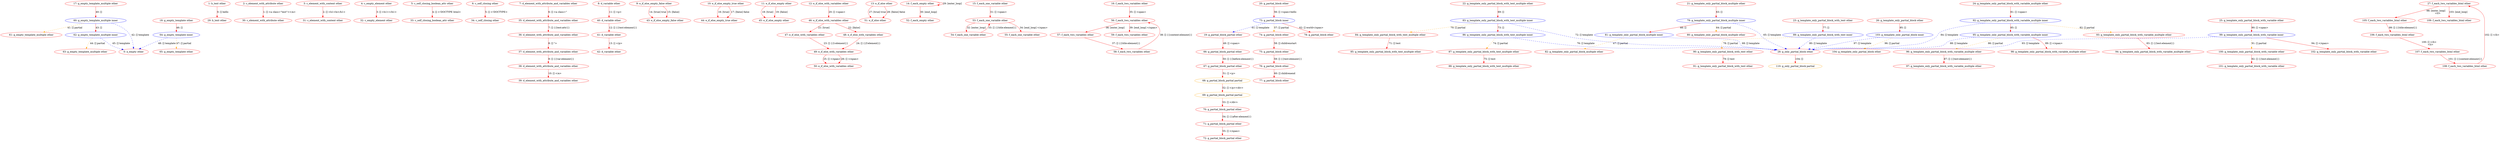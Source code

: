digraph {
    0 [ label = "0: a_empty other" color = red]
    1 [ label = "1: b_text other" color = red]
    2 [ label = "2: c_element_with_attribute other" color = red]
    3 [ label = "3: c_element_with_content other" color = red]
    4 [ label = "4: c_empty_element other" color = red]
    5 [ label = "5: c_self_closing_boolean_attr other" color = red]
    6 [ label = "6: c_self_closing other" color = red]
    7 [ label = "7: d_element_with_attribute_and_variables other" color = red]
    8 [ label = "8: d_variable other" color = red]
    9 [ label = "9: e_if_else_empty_false other" color = red]
    10 [ label = "10: e_if_else_empty_true other" color = red]
    11 [ label = "11: e_if_else_empty other" color = red]
    12 [ label = "12: e_if_else_with_variables other" color = red]
    13 [ label = "13: e_if_else other" color = red]
    14 [ label = "14: f_each_empty other" color = red]
    15 [ label = "15: f_each_one_variable other" color = red]
    16 [ label = "16: f_each_two_variables other" color = red]
    17 [ label = "17: g_empty_template_multiple other" color = red]
    18 [ label = "18: g_empty_template other" color = red]
    19 [ label = "19: g_partial_block_partial other" color = red]
    20 [ label = "20: g_partial_block other" color = red]
    21 [ label = "21: g_template_only_partial_block_multiple other" color = red]
    22 [ label = "22: g_template_only_partial_block_with_text_multiple other" color = red]
    23 [ label = "23: g_template_only_partial_block_with_text other" color = red]
    24 [ label = "24: g_template_only_partial_block_with_variable_multiple other" color = red]
    25 [ label = "25: g_template_only_partial_block_with_variable other" color = red]
    26 [ label = "26: g_template_only_partial_block other" color = red]
    27 [ label = "27: f_each_two_variables_html other" color = red]
    28 [ label = "28: g_only_partial_block other" color = red]
    29 [ label = "29: b_text other" color = red]
    30 [ label = "30: c_element_with_attribute other" color = red]
    31 [ label = "31: c_element_with_content other" color = red]
    32 [ label = "32: c_empty_element other" color = red]
    33 [ label = "33: c_self_closing_boolean_attr other" color = red]
    34 [ label = "34: c_self_closing other" color = red]
    35 [ label = "35: d_element_with_attribute_and_variables other" color = red]
    36 [ label = "36: d_element_with_attribute_and_variables other" color = red]
    37 [ label = "37: d_element_with_attribute_and_variables other" color = red]
    38 [ label = "38: d_element_with_attribute_and_variables other" color = red]
    39 [ label = "39: d_element_with_attribute_and_variables other" color = red]
    40 [ label = "40: d_variable other" color = red]
    41 [ label = "41: d_variable other" color = red]
    42 [ label = "42: d_variable other" color = red]
    43 [ label = "43: e_if_else_empty_false other" color = red]
    44 [ label = "44: e_if_else_empty_true other" color = red]
    45 [ label = "45: e_if_else_empty other" color = red]
    46 [ label = "46: e_if_else_with_variables other" color = red]
    47 [ label = "47: e_if_else_with_variables other" color = red]
    48 [ label = "48: e_if_else_with_variables other" color = red]
    49 [ label = "49: e_if_else_with_variables other" color = red]
    50 [ label = "50: e_if_else_with_variables other" color = red]
    51 [ label = "51: e_if_else other" color = red]
    52 [ label = "52: f_each_empty other" color = red]
    53 [ label = "53: f_each_one_variable other" color = red]
    54 [ label = "54: f_each_one_variable other" color = red]
    55 [ label = "55: f_each_one_variable other" color = red]
    56 [ label = "56: f_each_two_variables other" color = red]
    57 [ label = "57: f_each_two_variables other" color = red]
    58 [ label = "58: f_each_two_variables other" color = red]
    59 [ label = "59: f_each_two_variables other" color = red]
    60 [ label = "60: g_empty_template_multiple inner" color = blue]
    61 [ label = "61: g_empty_template_multiple other" color = red]
    62 [ label = "62: g_empty_template_multiple inner" color = blue]
    63 [ label = "63: g_empty_template_multiple other" color = red]
    64 [ label = "64: g_empty_template inner" color = blue]
    65 [ label = "65: g_empty_template other" color = red]
    66 [ label = "66: g_partial_block_partial other" color = red]
    67 [ label = "67: g_partial_block_partial other" color = red]
    68 [ label = "68: g_partial_block_partial partial" color = orange]
    69 [ label = "69: g_partial_block_partial partial" color = orange]
    70 [ label = "70: g_partial_block_partial other" color = red]
    71 [ label = "71: g_partial_block_partial other" color = red]
    72 [ label = "72: g_partial_block_partial other" color = red]
    73 [ label = "73: g_partial_block inner" color = blue]
    74 [ label = "74: g_partial_block other" color = red]
    75 [ label = "75: g_partial_block other" color = red]
    76 [ label = "76: g_partial_block other" color = red]
    77 [ label = "77: g_partial_block other" color = red]
    78 [ label = "78: g_partial_block other" color = red]
    79 [ label = "79: g_template_only_partial_block_multiple inner" color = blue]
    80 [ label = "80: g_template_only_partial_block_multiple other" color = red]
    81 [ label = "81: g_template_only_partial_block_multiple inner" color = blue]
    82 [ label = "82: g_template_only_partial_block_multiple other" color = red]
    83 [ label = "83: g_template_only_partial_block_with_text_multiple inner" color = blue]
    84 [ label = "84: g_template_only_partial_block_with_text_multiple other" color = red]
    85 [ label = "85: g_template_only_partial_block_with_text_multiple other" color = red]
    86 [ label = "86: g_template_only_partial_block_with_text_multiple inner" color = blue]
    87 [ label = "87: g_template_only_partial_block_with_text_multiple other" color = red]
    88 [ label = "88: g_template_only_partial_block_with_text_multiple other" color = red]
    89 [ label = "89: g_template_only_partial_block_with_text inner" color = blue]
    90 [ label = "90: g_template_only_partial_block_with_text other" color = red]
    91 [ label = "91: g_template_only_partial_block_with_text other" color = red]
    92 [ label = "92: g_template_only_partial_block_with_variable_multiple inner" color = blue]
    93 [ label = "93: g_template_only_partial_block_with_variable_multiple other" color = red]
    94 [ label = "94: g_template_only_partial_block_with_variable_multiple other" color = red]
    95 [ label = "95: g_template_only_partial_block_with_variable_multiple inner" color = blue]
    96 [ label = "96: g_template_only_partial_block_with_variable_multiple other" color = red]
    97 [ label = "97: g_template_only_partial_block_with_variable_multiple other" color = red]
    98 [ label = "98: g_template_only_partial_block_with_variable_multiple other" color = red]
    99 [ label = "99: g_template_only_partial_block_with_variable inner" color = blue]
    100 [ label = "100: g_template_only_partial_block_with_variable other" color = red]
    101 [ label = "101: g_template_only_partial_block_with_variable other" color = red]
    102 [ label = "102: g_template_only_partial_block_with_variable other" color = red]
    103 [ label = "103: g_template_only_partial_block inner" color = blue]
    104 [ label = "104: g_template_only_partial_block other" color = red]
    105 [ label = "105: f_each_two_variables_html other" color = red]
    106 [ label = "106: f_each_two_variables_html other" color = red]
    107 [ label = "107: f_each_two_variables_html other" color = red]
    108 [ label = "108: f_each_two_variables_html other" color = red]
    109 [ label = "109: f_each_two_variables_html other" color = red]
    110 [ label = "110: g_only_partial_block partial" color = orange]
    1 -> 29 [ label = "0: [] hello" color = red]
    2 -> 30 [ label = "1: [] <a class=\"test\"></a>" color = red]
    3 -> 31 [ label = "2: [] <h1>hi</h1>" color = red]
    4 -> 32 [ label = "3: [] <h1></h1>" color = red]
    5 -> 33 [ label = "4: [] <!DOCTYPE html>" color = red]
    6 -> 34 [ label = "5: [] <!DOCTYPE>" color = red]
    7 -> 35 [ label = "6: [] <a class=\"" color = red]
    35 -> 36 [ label = "7: [] {{test:attr}}" color = red]
    36 -> 37 [ label = "8: [] \">" color = red]
    37 -> 38 [ label = "9: [] {{var:element}}" color = red]
    38 -> 39 [ label = "10: [] </a>" color = red]
    8 -> 40 [ label = "11: [] <p>" color = red]
    40 -> 41 [ label = "12: [] {{test:element}}" color = red]
    41 -> 42 [ label = "13: [] </p>" color = red]
    9 -> 43 [ label = "14: [true] true" color = red]
    9 -> 43 [ label = "15: [false] " color = red]
    10 -> 44 [ label = "16: [true] " color = red]
    10 -> 44 [ label = "17: [false] false" color = red]
    11 -> 45 [ label = "18: [true] " color = red]
    11 -> 45 [ label = "19: [false] " color = red]
    12 -> 46 [ label = "20: [] <span>" color = red]
    46 -> 47 [ label = "21: [true] " color = red]
    46 -> 48 [ label = "22: [false] " color = red]
    47 -> 49 [ label = "23: [] {{t:element}}" color = red]
    48 -> 49 [ label = "24: [] {{f:element}}" color = red]
    49 -> 50 [ label = "25: [] </span>" color = red]
    49 -> 50 [ label = "26: [] </span>" color = red]
    13 -> 51 [ label = "27: [true] true" color = red]
    13 -> 51 [ label = "28: [false] false" color = red]
    14 -> 14 [ label = "29: [enter_loop] " color = red]
    14 -> 52 [ label = "30: [end_loop] " color = red]
    15 -> 53 [ label = "31: [] <span>" color = red]
    53 -> 54 [ label = "32: [enter_loop] " color = red]
    54 -> 53 [ label = "33: [] {{title:element}}" color = red]
    53 -> 55 [ label = "34: [end_loop] </span>" color = red]
    16 -> 56 [ label = "35: [] <span>" color = red]
    56 -> 57 [ label = "36: [enter_loop] " color = red]
    57 -> 58 [ label = "37: [] {{title:element}}" color = red]
    58 -> 56 [ label = "38: [] {{content:element}}" color = red]
    56 -> 59 [ label = "39: [end_loop] </span>" color = red]
    17 -> 60 [ label = "40: [] " color = red]
    60 -> 61 [ label = "41: [] partial" style = dashed color = orange]
    60 -> 0 [ label = "42: [] template" style = dashed color = blue]
    60 -> 62 [ label = "43: [] " color = red]
    62 -> 63 [ label = "44: [] partial" style = dashed color = orange]
    62 -> 0 [ label = "45: [] template" style = dashed color = blue]
    18 -> 64 [ label = "46: [] " color = red]
    64 -> 65 [ label = "47: [] partial" style = dashed color = orange]
    64 -> 0 [ label = "48: [] template" style = dashed color = blue]
    19 -> 66 [ label = "49: [] <span>" color = red]
    66 -> 67 [ label = "50: [] {{before:element}}" color = red]
    67 -> 68 [ label = "51: [] <p>" color = red]
    68 -> 69 [ label = "52: [] </p><div>" color = red]
    69 -> 70 [ label = "53: [] </div>" color = red]
    70 -> 71 [ label = "54: [] {{after:element}}" color = red]
    71 -> 72 [ label = "55: [] </span>" color = red]
    20 -> 73 [ label = "56: [] <span>hello" color = red]
    73 -> 74 [ label = "57: [] partial" style = dashed color = orange]
    74 -> 75 [ label = "58: [] childrenstart" color = red]
    75 -> 76 [ label = "59: [] {{test:element}}" color = red]
    76 -> 77 [ label = "60: [] childrenend" color = red]
    73 -> 19 [ label = "61: [] template" style = dashed color = blue]
    73 -> 78 [ label = "62: [] world</span>" color = red]
    21 -> 79 [ label = "63: [] " color = red]
    79 -> 80 [ label = "64: [] partial" style = dashed color = orange]
    79 -> 28 [ label = "65: [] template" style = dashed color = blue]
    79 -> 81 [ label = "66: [] " color = red]
    81 -> 82 [ label = "67: [] partial" style = dashed color = orange]
    81 -> 28 [ label = "68: [] template" style = dashed color = blue]
    22 -> 83 [ label = "69: [] " color = red]
    83 -> 84 [ label = "70: [] partial" style = dashed color = orange]
    84 -> 85 [ label = "71: [] test" color = red]
    83 -> 28 [ label = "72: [] template" style = dashed color = blue]
    83 -> 86 [ label = "73: [] " color = red]
    86 -> 87 [ label = "74: [] partial" style = dashed color = orange]
    87 -> 88 [ label = "75: [] test" color = red]
    86 -> 28 [ label = "76: [] template" style = dashed color = blue]
    23 -> 89 [ label = "77: [] " color = red]
    89 -> 90 [ label = "78: [] partial" style = dashed color = orange]
    90 -> 91 [ label = "79: [] test" color = red]
    89 -> 28 [ label = "80: [] template" style = dashed color = blue]
    24 -> 92 [ label = "81: [] <span>" color = red]
    92 -> 93 [ label = "82: [] partial" style = dashed color = orange]
    93 -> 94 [ label = "83: [] {{test:element}}" color = red]
    92 -> 28 [ label = "84: [] template" style = dashed color = blue]
    92 -> 95 [ label = "85: [] " color = red]
    95 -> 96 [ label = "86: [] partial" style = dashed color = orange]
    96 -> 97 [ label = "87: [] {{test:element}}" color = red]
    95 -> 28 [ label = "88: [] template" style = dashed color = blue]
    95 -> 98 [ label = "89: [] </span>" color = red]
    25 -> 99 [ label = "90: [] <span>" color = red]
    99 -> 100 [ label = "91: [] partial" style = dashed color = orange]
    100 -> 101 [ label = "92: [] {{test:element}}" color = red]
    99 -> 28 [ label = "93: [] template" style = dashed color = blue]
    99 -> 102 [ label = "94: [] </span>" color = red]
    26 -> 103 [ label = "95: [] " color = red]
    103 -> 104 [ label = "96: [] partial" style = dashed color = orange]
    103 -> 28 [ label = "97: [] template" style = dashed color = blue]
    27 -> 105 [ label = "98: [enter_loop] 
    <li>" color = red]
    105 -> 106 [ label = "99: [] {{title:element}}" color = red]
    106 -> 107 [ label = "100: [] </li>
    <li>" color = red]
    107 -> 108 [ label = "101: [] {{content:element}}" color = red]
    108 -> 27 [ label = "102: [] </li>
" color = red]
    27 -> 109 [ label = "103: [end_loop] " color = red]
    28 -> 110 [ label = "104: [] " color = red]
}
